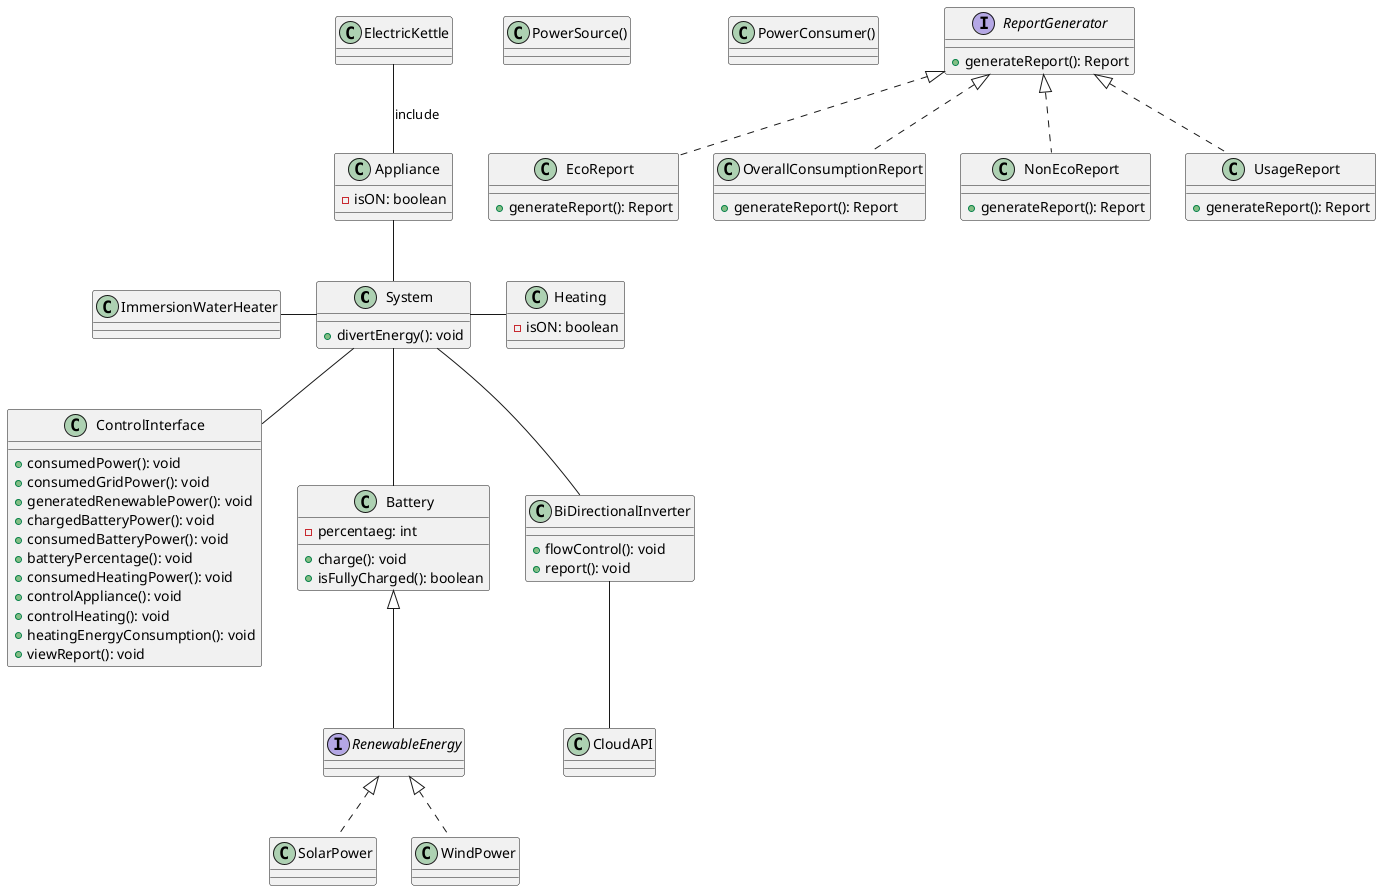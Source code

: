 @startuml Power Manager

class System{
    + divertEnergy(): void
}

class ControlInterface{
    + consumedPower(): void
    + consumedGridPower(): void
    + generatedRenewablePower(): void
    + chargedBatteryPower(): void
    + consumedBatteryPower(): void 
    + batteryPercentage(): void
    + consumedHeatingPower(): void
    + controlAppliance(): void
    + controlHeating(): void
    + heatingEnergyConsumption(): void
    + viewReport(): void
}


interface RenewableEnergy{

}

class SolarPower{

}

class WindPower{

}


class Battery{
    - percentaeg: int

    + charge(): void
    + isFullyCharged(): boolean
}

class PowerSource(){

}

class PowerConsumer(){

}

class BiDirectionalInverter{
    + flowControl(): void
    + report(): void
}

class CloudAPI{

}

class ImmersionWaterHeater{

}

class Heating{
    - isON: boolean
}

class Appliance{
    - isON: boolean
}

class ElectricKettle{

}



interface ReportGenerator{
    + generateReport(): Report
}

class EcoReport {
    + generateReport(): Report
}

class OverallConsumptionReport{
    + generateReport(): Report
}

class NonEcoReport {
    + generateReport(): Report
}

class UsageReport{
    + generateReport(): Report
}
 


System -- ControlInterface
System -- Battery
System -- BiDirectionalInverter
Battery <|-- RenewableEnergy

RenewableEnergy <|.. SolarPower
RenewableEnergy <|.. WindPower

BiDirectionalInverter -- CloudAPI
System -r- Heating
System -l- ImmersionWaterHeater
Appliance -- System
ElectricKettle -- Appliance :include

ReportGenerator <|.. EcoReport
ReportGenerator <|.. NonEcoReport
ReportGenerator <|.. OverallConsumptionReport
ReportGenerator <|.. UsageReport


@enduml